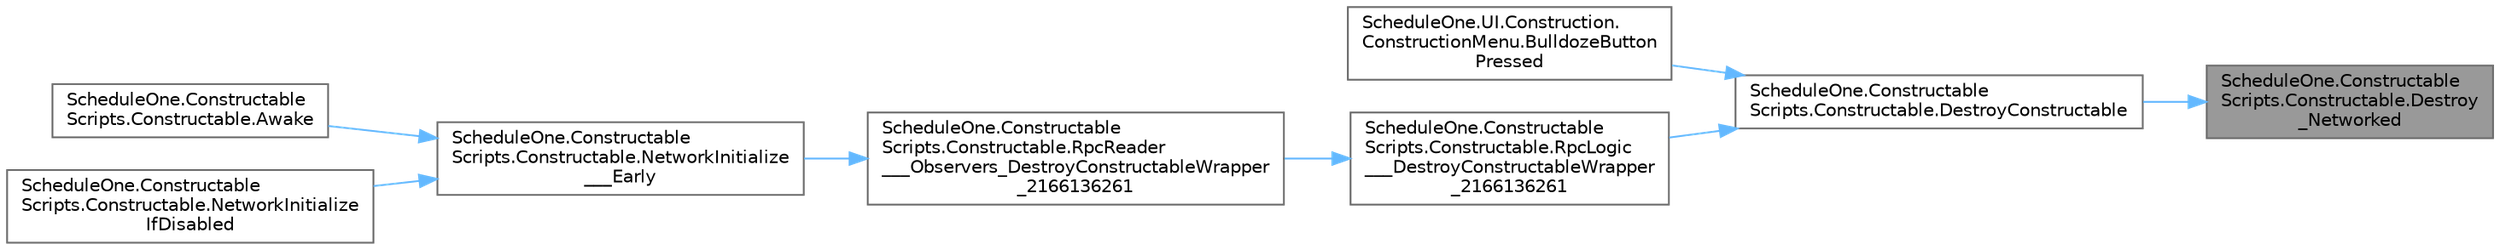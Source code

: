 digraph "ScheduleOne.ConstructableScripts.Constructable.Destroy_Networked"
{
 // LATEX_PDF_SIZE
  bgcolor="transparent";
  edge [fontname=Helvetica,fontsize=10,labelfontname=Helvetica,labelfontsize=10];
  node [fontname=Helvetica,fontsize=10,shape=box,height=0.2,width=0.4];
  rankdir="RL";
  Node1 [id="Node000001",label="ScheduleOne.Constructable\lScripts.Constructable.Destroy\l_Networked",height=0.2,width=0.4,color="gray40", fillcolor="grey60", style="filled", fontcolor="black",tooltip=" "];
  Node1 -> Node2 [id="edge1_Node000001_Node000002",dir="back",color="steelblue1",style="solid",tooltip=" "];
  Node2 [id="Node000002",label="ScheduleOne.Constructable\lScripts.Constructable.DestroyConstructable",height=0.2,width=0.4,color="grey40", fillcolor="white", style="filled",URL="$class_schedule_one_1_1_constructable_scripts_1_1_constructable.html#ae550f9adfc2b56665c1b3389a738dabc",tooltip=" "];
  Node2 -> Node3 [id="edge2_Node000002_Node000003",dir="back",color="steelblue1",style="solid",tooltip=" "];
  Node3 [id="Node000003",label="ScheduleOne.UI.Construction.\lConstructionMenu.BulldozeButton\lPressed",height=0.2,width=0.4,color="grey40", fillcolor="white", style="filled",URL="$class_schedule_one_1_1_u_i_1_1_construction_1_1_construction_menu.html#ab96fd5f03da8263de41a0effde3fe0fe",tooltip=" "];
  Node2 -> Node4 [id="edge3_Node000002_Node000004",dir="back",color="steelblue1",style="solid",tooltip=" "];
  Node4 [id="Node000004",label="ScheduleOne.Constructable\lScripts.Constructable.RpcLogic\l___DestroyConstructableWrapper\l_2166136261",height=0.2,width=0.4,color="grey40", fillcolor="white", style="filled",URL="$class_schedule_one_1_1_constructable_scripts_1_1_constructable.html#a8f1f2bfec3073f268287cc3c8a74b888",tooltip=" "];
  Node4 -> Node5 [id="edge4_Node000004_Node000005",dir="back",color="steelblue1",style="solid",tooltip=" "];
  Node5 [id="Node000005",label="ScheduleOne.Constructable\lScripts.Constructable.RpcReader\l___Observers_DestroyConstructableWrapper\l_2166136261",height=0.2,width=0.4,color="grey40", fillcolor="white", style="filled",URL="$class_schedule_one_1_1_constructable_scripts_1_1_constructable.html#af845e258ade49ff6f0a5d033b6900f2f",tooltip=" "];
  Node5 -> Node6 [id="edge5_Node000005_Node000006",dir="back",color="steelblue1",style="solid",tooltip=" "];
  Node6 [id="Node000006",label="ScheduleOne.Constructable\lScripts.Constructable.NetworkInitialize\l___Early",height=0.2,width=0.4,color="grey40", fillcolor="white", style="filled",URL="$class_schedule_one_1_1_constructable_scripts_1_1_constructable.html#a1591dcac7fcee037a0269cf1e7ea24b8",tooltip=" "];
  Node6 -> Node7 [id="edge6_Node000006_Node000007",dir="back",color="steelblue1",style="solid",tooltip=" "];
  Node7 [id="Node000007",label="ScheduleOne.Constructable\lScripts.Constructable.Awake",height=0.2,width=0.4,color="grey40", fillcolor="white", style="filled",URL="$class_schedule_one_1_1_constructable_scripts_1_1_constructable.html#abaea770eb5d3486d7148fdc8bfcfb670",tooltip=" "];
  Node6 -> Node8 [id="edge7_Node000006_Node000008",dir="back",color="steelblue1",style="solid",tooltip=" "];
  Node8 [id="Node000008",label="ScheduleOne.Constructable\lScripts.Constructable.NetworkInitialize\lIfDisabled",height=0.2,width=0.4,color="grey40", fillcolor="white", style="filled",URL="$class_schedule_one_1_1_constructable_scripts_1_1_constructable.html#a810bda8da29c6b78431d8e96701d31eb",tooltip=" "];
}
